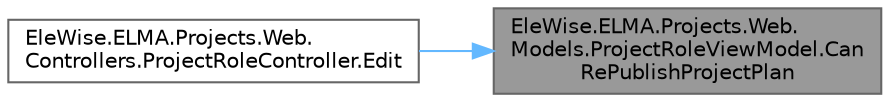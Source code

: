 digraph "EleWise.ELMA.Projects.Web.Models.ProjectRoleViewModel.CanRePublishProjectPlan"
{
 // LATEX_PDF_SIZE
  bgcolor="transparent";
  edge [fontname=Helvetica,fontsize=10,labelfontname=Helvetica,labelfontsize=10];
  node [fontname=Helvetica,fontsize=10,shape=box,height=0.2,width=0.4];
  rankdir="RL";
  Node1 [id="Node000001",label="EleWise.ELMA.Projects.Web.\lModels.ProjectRoleViewModel.Can\lRePublishProjectPlan",height=0.2,width=0.4,color="gray40", fillcolor="grey60", style="filled", fontcolor="black",tooltip="Можно ли переопубликовывать план проекта."];
  Node1 -> Node2 [id="edge1_Node000001_Node000002",dir="back",color="steelblue1",style="solid",tooltip=" "];
  Node2 [id="Node000002",label="EleWise.ELMA.Projects.Web.\lControllers.ProjectRoleController.Edit",height=0.2,width=0.4,color="grey40", fillcolor="white", style="filled",URL="$class_ele_wise_1_1_e_l_m_a_1_1_projects_1_1_web_1_1_controllers_1_1_project_role_controller.html#a877cad5fa7c959d7c2befd5722d3ce75",tooltip=" "];
}
